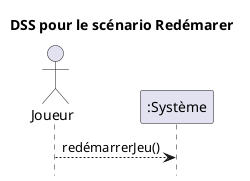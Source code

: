 @startuml
title DSS pour le scénario Redémarer
actor Joueur as J
participant ":Système" as S
J --> S: redémarrerJeu()

hide footbox
@enduml
